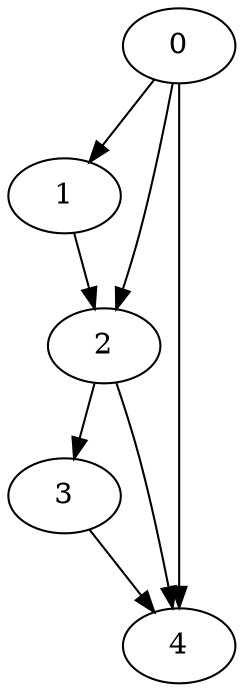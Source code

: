 digraph "5Nodes7Edges" {
	0	[Weight=20];
	1    	[Weight=30];
    	2    	[Weight=32];
    	3    	[Weight=46];
    	4    	[Weight=26];
	0 -> 1	[Weight=32];
	0 -> 2	[Weight=42];
	0 -> 4	[Weight=14];
	1 -> 2	[Weight=12];
	2 -> 3	[Weight=56];
	2 -> 4 	[Weight=24];
	3 -> 4	[Weight=15];

}